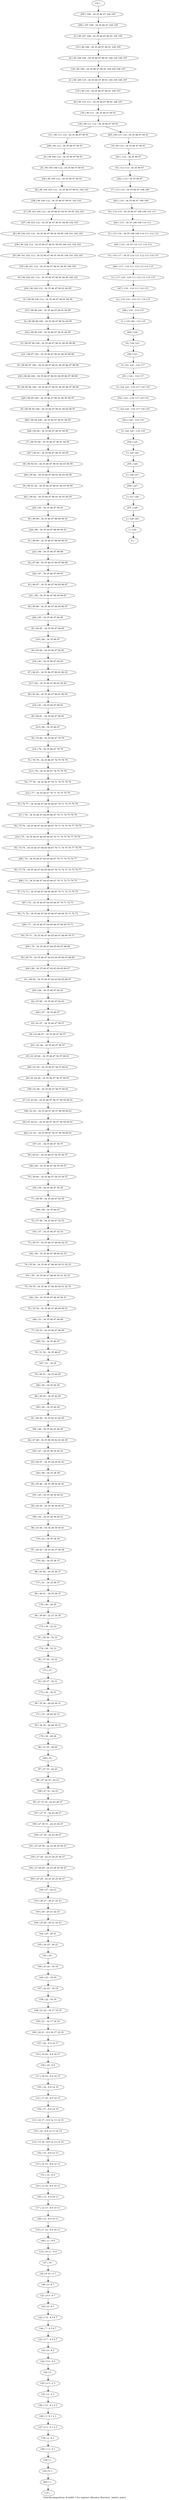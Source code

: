 digraph G {
graph [label="Tree-decomposition of width 3 for register allocator (function _waiter_main)"]
0[label="0 | : "];
1[label="1 | 129 : "];
2[label="2 | 128 129 : "];
3[label="3 | 127 128 : "];
4[label="4 | 126 127 : "];
5[label="5 | 125 126 : "];
6[label="6 | 124 125 : 118 119 "];
7[label="7 | 123 124 : 116 117 118 119 "];
8[label="8 | 122 123 : 116 117 118 119 "];
9[label="9 | 121 122 : 116 117 "];
10[label="10 | 120 121 : "];
11[label="11 | 119 120 : 114 115 "];
12[label="12 | 118 119 : 110 111 114 115 "];
13[label="13 | 117 118 : 110 111 112 113 114 115 "];
14[label="14 | 116 117 : 34 35 110 111 112 113 114 115 "];
15[label="15 | 115 116 : 34 35 108 109 110 111 112 113 "];
16[label="16 | 114 115 : 34 35 46 47 108 109 110 111 "];
17[label="17 | 113 114 : 34 35 46 47 108 109 "];
18[label="18 | 112 113 : 34 35 46 47 "];
19[label="19 | 90 112 : 34 35 46 47 90 91 "];
20[label="20 | 90 110 111 : 34 35 46 47 90 91 106 107 "];
21[label="21 | 90 109 110 : 34 35 46 47 90 91 104 105 106 107 "];
22[label="22 | 90 108 109 : 34 35 46 47 90 91 104 105 106 107 "];
23[label="23 | 90 107 108 : 34 35 46 47 90 91 104 105 "];
24[label="24 | 90 106 112 : 34 35 46 47 90 91 "];
25[label="25 | 90 105 106 112 : 34 35 46 47 90 91 "];
26[label="26 | 90 104 105 112 : 34 35 46 47 90 91 102 103 "];
27[label="27 | 90 103 104 112 : 34 35 46 47 90 91 94 95 102 103 "];
28[label="28 | 90 102 103 112 : 34 35 46 47 90 91 94 95 100 101 102 103 "];
29[label="29 | 90 101 102 112 : 34 35 46 47 90 91 94 95 100 101 102 103 "];
30[label="30 | 90 100 101 112 : 34 35 46 47 90 91 94 95 100 101 "];
31[label="31 | 90 99 100 112 : 34 35 46 47 90 91 94 95 "];
32[label="32 | 90 98 99 100 : 34 35 46 47 90 91 94 95 "];
33[label="33 | 90 97 98 100 : 34 35 46 47 90 91 94 95 98 99 "];
34[label="34 | 90 96 97 100 : 34 35 46 47 90 91 94 95 96 97 98 99 "];
35[label="35 | 90 95 96 100 : 34 35 46 47 90 91 94 95 96 97 98 99 "];
36[label="36 | 90 94 95 100 : 34 35 46 47 90 91 94 95 96 97 "];
37[label="37 | 90 93 94 : 34 35 46 47 90 91 94 95 "];
38[label="38 | 90 92 93 : 34 35 46 47 90 91 92 93 94 95 "];
39[label="39 | 90 91 92 : 34 35 46 47 90 91 92 93 94 95 "];
40[label="40 | 89 90 : 34 35 46 47 88 89 90 91 "];
41[label="41 | 88 89 : 34 35 46 47 88 89 90 91 "];
42[label="42 | 87 88 : 34 35 46 47 86 87 88 89 "];
43[label="43 | 86 87 : 34 35 46 47 84 85 86 87 "];
44[label="44 | 85 86 : 34 35 46 47 84 85 86 87 "];
45[label="45 | 84 85 : 34 35 46 47 84 85 "];
46[label="46 | 83 84 : 34 35 46 47 82 83 "];
47[label="47 | 82 83 : 34 35 46 47 80 81 82 83 "];
48[label="48 | 81 82 : 34 35 46 47 80 81 82 83 "];
49[label="49 | 80 81 : 34 35 46 47 80 81 "];
50[label="50 | 79 80 : 34 35 46 47 78 79 "];
51[label="51 | 78 79 : 34 35 46 47 74 75 78 79 "];
52[label="52 | 77 78 : 34 35 46 47 70 71 74 75 78 79 "];
53[label="53 | 76 77 : 34 35 46 47 64 65 66 67 70 71 74 75 78 79 "];
54[label="54 | 75 76 : 34 35 46 47 64 65 66 67 70 71 74 75 76 77 78 79 "];
55[label="55 | 74 75 : 34 35 46 47 64 65 66 67 70 71 74 75 76 77 78 79 "];
56[label="56 | 73 74 : 34 35 46 47 64 65 66 67 70 71 72 73 74 75 76 77 "];
57[label="57 | 72 73 : 34 35 46 47 64 65 66 67 70 71 72 73 74 75 "];
58[label="58 | 71 72 : 34 35 46 47 64 65 66 67 68 69 70 71 72 73 "];
59[label="59 | 70 71 : 34 35 46 47 64 65 66 67 68 69 70 71 "];
60[label="60 | 69 70 : 34 35 46 47 62 63 64 65 66 67 68 69 "];
61[label="61 | 68 69 : 34 35 46 47 62 63 64 65 66 67 "];
62[label="62 | 67 68 : 34 35 46 47 62 63 "];
63[label="63 | 61 67 : 34 35 46 47 56 57 "];
64[label="64 | 61 66 67 : 34 35 46 47 56 57 "];
65[label="65 | 61 65 66 : 34 35 46 47 56 57 60 61 "];
66[label="66 | 61 64 65 : 34 35 46 47 56 57 60 61 "];
67[label="67 | 61 63 64 : 34 35 46 47 56 57 58 59 60 61 "];
68[label="68 | 61 62 63 : 34 35 46 47 56 57 58 59 60 61 "];
69[label="69 | 60 61 : 34 35 46 47 54 55 56 57 "];
70[label="70 | 59 60 : 34 35 46 47 54 55 56 57 "];
71[label="71 | 58 59 : 34 35 46 47 54 55 "];
72[label="72 | 57 58 : 34 35 46 47 52 53 "];
73[label="73 | 56 57 : 34 35 46 47 48 49 52 53 "];
74[label="74 | 55 56 : 34 35 46 47 48 49 50 51 52 53 "];
75[label="75 | 54 55 : 34 35 46 47 48 49 50 51 52 53 "];
76[label="76 | 53 54 : 34 35 46 47 48 49 50 51 "];
77[label="77 | 52 53 : 34 35 46 47 48 49 "];
78[label="78 | 51 52 : 34 35 46 47 "];
79[label="79 | 50 51 : 34 35 44 45 "];
80[label="80 | 49 50 : 34 35 44 45 "];
81[label="81 | 48 49 : 34 35 42 43 44 45 "];
82[label="82 | 47 48 : 34 35 38 39 42 43 44 45 "];
83[label="83 | 46 47 : 34 35 38 39 42 43 "];
84[label="84 | 45 46 : 34 35 38 39 40 41 "];
85[label="85 | 44 45 : 34 35 38 39 40 41 "];
86[label="86 | 43 44 : 34 35 38 39 40 41 "];
87[label="87 | 42 43 : 34 35 36 37 38 39 "];
88[label="88 | 41 42 : 34 35 36 37 "];
89[label="89 | 40 41 : 34 35 36 37 "];
90[label="90 | 39 40 : 32 33 34 35 "];
91[label="91 | 38 39 : 32 33 "];
92[label="92 | 37 38 : 32 33 "];
93[label="93 | 36 37 : 30 31 "];
94[label="94 | 35 36 : 28 29 30 31 "];
95[label="95 | 34 35 : 28 29 30 31 "];
96[label="96 | 33 34 : 28 29 "];
97[label="97 | 27 33 : 22 23 "];
98[label="98 | 27 32 33 : 22 23 "];
99[label="99 | 27 31 32 : 22 23 26 27 "];
100[label="100 | 27 30 31 : 22 23 26 27 "];
101[label="101 | 27 29 30 : 22 23 24 25 26 27 "];
102[label="102 | 27 28 29 : 22 23 24 25 26 27 "];
103[label="103 | 26 27 : 20 21 22 23 "];
104[label="104 | 25 26 : 20 21 22 23 "];
105[label="105 | 24 25 : 20 21 "];
106[label="106 | 23 24 : 18 19 "];
107[label="107 | 22 23 : 18 19 "];
108[label="108 | 21 22 : 16 17 18 19 "];
109[label="109 | 20 21 : 8 9 16 17 18 19 "];
110[label="110 | 19 20 : 8 9 16 17 "];
111[label="111 | 18 19 : 8 9 14 15 "];
112[label="112 | 17 18 : 8 9 14 15 "];
113[label="113 | 16 17 : 8 9 12 13 14 15 "];
114[label="114 | 15 16 : 8 9 12 13 14 15 "];
115[label="115 | 14 15 : 8 9 12 13 "];
116[label="116 | 13 14 : 8 9 10 11 "];
117[label="117 | 12 13 : 8 9 10 11 "];
118[label="118 | 11 12 : 8 9 10 11 "];
119[label="119 | 10 11 : 8 9 "];
120[label="120 | 9 10 : 6 7 "];
121[label="121 | 8 9 : 6 7 "];
122[label="122 | 7 8 : 4 5 6 7 "];
123[label="123 | 6 7 : 4 5 6 7 "];
124[label="124 | 5 6 : 4 5 "];
125[label="125 | 4 5 : 2 3 "];
126[label="126 | 3 4 : 0 1 2 3 "];
127[label="127 | 2 3 : 0 1 2 3 "];
128[label="128 | 1 2 : 0 1 "];
129[label="129 | 0 1 : "];
130[label="130 | 90 111 112 : 34 35 46 47 90 91 "];
131[label="131 | 90 111 112 : 34 35 46 47 90 91 "];
132[label="132 | : "];
133[label="133 | 90 108 : 34 35 46 47 90 91 104 105 "];
134[label="134 | 90 109 : 34 35 46 47 90 91 104 105 106 107 "];
135[label="135 | 90 110 : 34 35 46 47 90 91 106 107 "];
136[label="136 | 90 111 : 34 35 46 47 90 91 "];
137[label="137 | : "];
138[label="138 | 1 : "];
139[label="139 | 2 : 0 1 "];
140[label="140 | 3 : 0 1 2 3 "];
141[label="141 | 4 : 2 3 "];
142[label="142 | 5 : "];
143[label="143 | 6 : 4 5 "];
144[label="144 | 7 : 4 5 6 7 "];
145[label="145 | 8 : 6 7 "];
146[label="146 | 9 : 6 7 "];
147[label="147 | 10 : "];
148[label="148 | 11 : 8 9 "];
149[label="149 | 12 : 8 9 10 11 "];
150[label="150 | 13 : 8 9 10 11 "];
151[label="151 | 14 : 8 9 "];
152[label="152 | 15 : 8 9 12 13 "];
153[label="153 | 16 : 8 9 12 13 14 15 "];
154[label="154 | 17 : 8 9 14 15 "];
155[label="155 | 18 : 8 9 14 15 "];
156[label="156 | 19 : 8 9 "];
157[label="157 | 20 : 8 9 16 17 "];
158[label="158 | 21 : 16 17 18 19 "];
159[label="159 | 22 : 18 19 "];
160[label="160 | 23 : 18 19 "];
161[label="161 | 24 : "];
162[label="162 | 25 : 20 21 "];
163[label="163 | 26 : 20 21 22 23 "];
164[label="164 | 27 : 22 23 "];
165[label="165 | 27 29 : 22 23 24 25 26 27 "];
166[label="166 | 27 30 : 22 23 26 27 "];
167[label="167 | 27 31 : 22 23 26 27 "];
168[label="168 | 27 32 : 22 23 "];
169[label="169 | 33 : "];
170[label="170 | 34 : 28 29 "];
171[label="171 | 35 : 28 29 30 31 "];
172[label="172 | 36 : 30 31 "];
173[label="173 | 37 : "];
174[label="174 | 38 : 32 33 "];
175[label="175 | 39 : 32 33 "];
176[label="176 | 40 : 34 35 "];
177[label="177 | 41 : 34 35 36 37 "];
178[label="178 | 42 : 34 35 36 37 "];
179[label="179 | 43 : 34 35 38 39 "];
180[label="180 | 44 : 34 35 38 39 40 41 "];
181[label="181 | 45 : 34 35 38 39 40 41 "];
182[label="182 | 46 : 34 35 38 39 "];
183[label="183 | 47 : 34 35 38 39 42 43 "];
184[label="184 | 48 : 34 35 42 43 44 45 "];
185[label="185 | 49 : 34 35 44 45 "];
186[label="186 | 50 : 34 35 44 45 "];
187[label="187 | 51 : 34 35 "];
188[label="188 | 52 : 34 35 46 47 "];
189[label="189 | 53 : 34 35 46 47 48 49 "];
190[label="190 | 54 : 34 35 46 47 48 49 50 51 "];
191[label="191 | 55 : 34 35 46 47 48 49 50 51 52 53 "];
192[label="192 | 56 : 34 35 46 47 48 49 52 53 "];
193[label="193 | 57 : 34 35 46 47 52 53 "];
194[label="194 | 58 : 34 35 46 47 "];
195[label="195 | 59 : 34 35 46 47 54 55 "];
196[label="196 | 60 : 34 35 46 47 54 55 56 57 "];
197[label="197 | 61 : 34 35 46 47 56 57 "];
198[label="198 | 61 63 : 34 35 46 47 56 57 58 59 60 61 "];
199[label="199 | 61 64 : 34 35 46 47 56 57 60 61 "];
200[label="200 | 61 65 : 34 35 46 47 56 57 60 61 "];
201[label="201 | 61 66 : 34 35 46 47 56 57 "];
202[label="202 | 67 : 34 35 46 47 "];
203[label="203 | 68 : 34 35 46 47 62 63 "];
204[label="204 | 69 : 34 35 46 47 62 63 64 65 66 67 "];
205[label="205 | 70 : 34 35 46 47 64 65 66 67 68 69 "];
206[label="206 | 71 : 34 35 46 47 64 65 66 67 68 69 70 71 "];
207[label="207 | 72 : 34 35 46 47 64 65 66 67 70 71 72 73 "];
208[label="208 | 73 : 34 35 46 47 64 65 66 67 70 71 72 73 74 75 "];
209[label="209 | 74 : 34 35 46 47 64 65 66 67 70 71 74 75 76 77 "];
210[label="210 | 75 : 34 35 46 47 64 65 66 67 70 71 74 75 76 77 78 79 "];
211[label="211 | 76 : 34 35 46 47 64 65 66 67 70 71 74 75 78 79 "];
212[label="212 | 77 : 34 35 46 47 70 71 74 75 78 79 "];
213[label="213 | 78 : 34 35 46 47 74 75 78 79 "];
214[label="214 | 79 : 34 35 46 47 78 79 "];
215[label="215 | 80 : 34 35 46 47 "];
216[label="216 | 81 : 34 35 46 47 80 81 "];
217[label="217 | 82 : 34 35 46 47 80 81 82 83 "];
218[label="218 | 83 : 34 35 46 47 82 83 "];
219[label="219 | 84 : 34 35 46 47 "];
220[label="220 | 85 : 34 35 46 47 84 85 "];
221[label="221 | 86 : 34 35 46 47 84 85 86 87 "];
222[label="222 | 87 : 34 35 46 47 86 87 "];
223[label="223 | 88 : 34 35 46 47 88 89 "];
224[label="224 | 89 : 34 35 46 47 88 89 90 91 "];
225[label="225 | 90 : 34 35 46 47 90 91 "];
226[label="226 | 90 92 : 34 35 46 47 90 91 92 93 94 95 "];
227[label="227 | 90 93 : 34 35 46 47 90 91 94 95 "];
228[label="228 | 90 94 : 34 35 46 47 90 91 94 95 "];
229[label="229 | 90 95 100 : 34 35 46 47 90 91 94 95 96 97 "];
230[label="230 | 90 96 100 : 34 35 46 47 90 91 94 95 96 97 98 99 "];
231[label="231 | 90 97 100 : 34 35 46 47 90 91 94 95 98 99 "];
232[label="232 | 90 98 100 : 34 35 46 47 90 91 94 95 "];
233[label="233 | 90 99 100 : 34 35 46 47 90 91 94 95 "];
234[label="234 | 90 100 112 : 34 35 46 47 90 91 94 95 "];
235[label="235 | 90 101 112 : 34 35 46 47 90 91 94 95 100 101 "];
236[label="236 | 90 102 112 : 34 35 46 47 90 91 94 95 100 101 102 103 "];
237[label="237 | 90 103 112 : 34 35 46 47 90 91 94 95 102 103 "];
238[label="238 | 90 104 112 : 34 35 46 47 90 91 102 103 "];
239[label="239 | 90 105 112 : 34 35 46 47 90 91 "];
240[label="240 | 90 112 : 34 35 46 47 90 91 "];
241[label="241 | 112 : 34 35 46 47 "];
242[label="242 | 113 : 34 35 46 47 "];
243[label="243 | 114 : 34 35 46 47 108 109 "];
244[label="244 | 115 : 34 35 108 109 110 111 "];
245[label="245 | 116 : 34 35 110 111 112 113 "];
246[label="246 | 117 : 110 111 112 113 114 115 "];
247[label="247 | 118 : 110 111 114 115 "];
248[label="248 | 119 : 114 115 "];
249[label="249 | 120 : "];
250[label="250 | 121 : "];
251[label="251 | 122 : 116 117 "];
252[label="252 | 123 : 116 117 118 119 "];
253[label="253 | 124 : 118 119 "];
254[label="254 | 125 : "];
255[label="255 | 126 : "];
256[label="256 | 127 : "];
257[label="257 | 128 : "];
258[label="258 | 107 108 : 34 35 46 47 104 105 "];
259[label="259 | 108 : 34 35 46 47 104 105 "];
260[label="260 | 90 94 100 : 34 35 46 47 90 91 94 95 "];
261[label="261 | 90 92 : 34 35 46 47 90 91 92 93 94 95 "];
262[label="262 | 61 63 : 34 35 46 47 56 57 58 59 60 61 "];
263[label="263 | 27 29 : 22 23 24 25 26 27 "];
264[label="264 | 1 : "];
265[label="265 | 90 111 112 : 34 35 46 47 90 91 "];
24->25 ;
63->64 ;
97->98 ;
138->129 ;
128->138 ;
139->128 ;
127->139 ;
140->127 ;
126->140 ;
141->126 ;
125->141 ;
142->125 ;
124->142 ;
143->124 ;
123->143 ;
144->123 ;
122->144 ;
145->122 ;
121->145 ;
146->121 ;
120->146 ;
147->120 ;
119->147 ;
148->119 ;
118->148 ;
149->118 ;
117->149 ;
150->117 ;
116->150 ;
151->116 ;
115->151 ;
152->115 ;
114->152 ;
153->114 ;
113->153 ;
154->113 ;
112->154 ;
155->112 ;
111->155 ;
156->111 ;
110->156 ;
157->110 ;
109->157 ;
158->109 ;
108->158 ;
159->108 ;
107->159 ;
160->107 ;
106->160 ;
161->106 ;
105->161 ;
162->105 ;
104->162 ;
163->104 ;
103->163 ;
164->103 ;
165->102 ;
101->165 ;
166->101 ;
100->166 ;
167->100 ;
99->167 ;
168->99 ;
98->168 ;
169->97 ;
96->169 ;
170->96 ;
95->170 ;
171->95 ;
94->171 ;
172->94 ;
93->172 ;
173->93 ;
92->173 ;
174->92 ;
91->174 ;
175->91 ;
90->175 ;
176->90 ;
89->176 ;
177->89 ;
88->177 ;
178->88 ;
87->178 ;
179->87 ;
86->179 ;
180->86 ;
85->180 ;
181->85 ;
84->181 ;
182->84 ;
83->182 ;
183->83 ;
82->183 ;
184->82 ;
81->184 ;
185->81 ;
80->185 ;
186->80 ;
79->186 ;
187->79 ;
78->187 ;
188->78 ;
77->188 ;
189->77 ;
76->189 ;
190->76 ;
75->190 ;
191->75 ;
74->191 ;
192->74 ;
73->192 ;
193->73 ;
72->193 ;
194->72 ;
71->194 ;
195->71 ;
70->195 ;
196->70 ;
69->196 ;
197->69 ;
198->68 ;
67->198 ;
199->67 ;
66->199 ;
200->66 ;
65->200 ;
201->65 ;
64->201 ;
202->63 ;
62->202 ;
203->62 ;
61->203 ;
204->61 ;
60->204 ;
205->60 ;
59->205 ;
206->59 ;
58->206 ;
207->58 ;
57->207 ;
208->57 ;
56->208 ;
209->56 ;
55->209 ;
210->55 ;
54->210 ;
211->54 ;
53->211 ;
212->53 ;
52->212 ;
213->52 ;
51->213 ;
214->51 ;
50->214 ;
215->50 ;
49->215 ;
216->49 ;
48->216 ;
217->48 ;
47->217 ;
218->47 ;
46->218 ;
219->46 ;
45->219 ;
220->45 ;
44->220 ;
221->44 ;
43->221 ;
222->43 ;
42->222 ;
223->42 ;
41->223 ;
224->41 ;
40->224 ;
225->40 ;
226->39 ;
38->226 ;
227->38 ;
37->227 ;
228->37 ;
229->36 ;
35->229 ;
230->35 ;
34->230 ;
231->34 ;
33->231 ;
232->33 ;
32->232 ;
233->32 ;
31->233 ;
234->31 ;
30->234 ;
235->30 ;
29->235 ;
236->29 ;
28->236 ;
237->28 ;
27->237 ;
238->27 ;
26->238 ;
239->26 ;
25->239 ;
240->24 ;
131->240 ;
260->228 ;
36->260 ;
261->225 ;
39->261 ;
262->197 ;
68->262 ;
263->164 ;
102->263 ;
264->137 ;
129->264 ;
132->259 ;
259->258 ;
258->23 ;
23->133 ;
133->22 ;
22->134 ;
134->21 ;
21->135 ;
135->20 ;
20->136 ;
136->130 ;
19->241 ;
241->18 ;
18->242 ;
242->17 ;
17->243 ;
243->16 ;
16->244 ;
244->15 ;
15->245 ;
245->14 ;
14->246 ;
246->13 ;
13->247 ;
247->12 ;
12->248 ;
248->11 ;
11->249 ;
249->10 ;
10->250 ;
250->9 ;
9->251 ;
251->8 ;
8->252 ;
252->7 ;
7->253 ;
253->6 ;
6->254 ;
254->5 ;
5->255 ;
255->4 ;
4->256 ;
256->3 ;
3->257 ;
257->2 ;
2->1 ;
1->0 ;
265->19 ;
130->131 ;
130->265 ;
}
